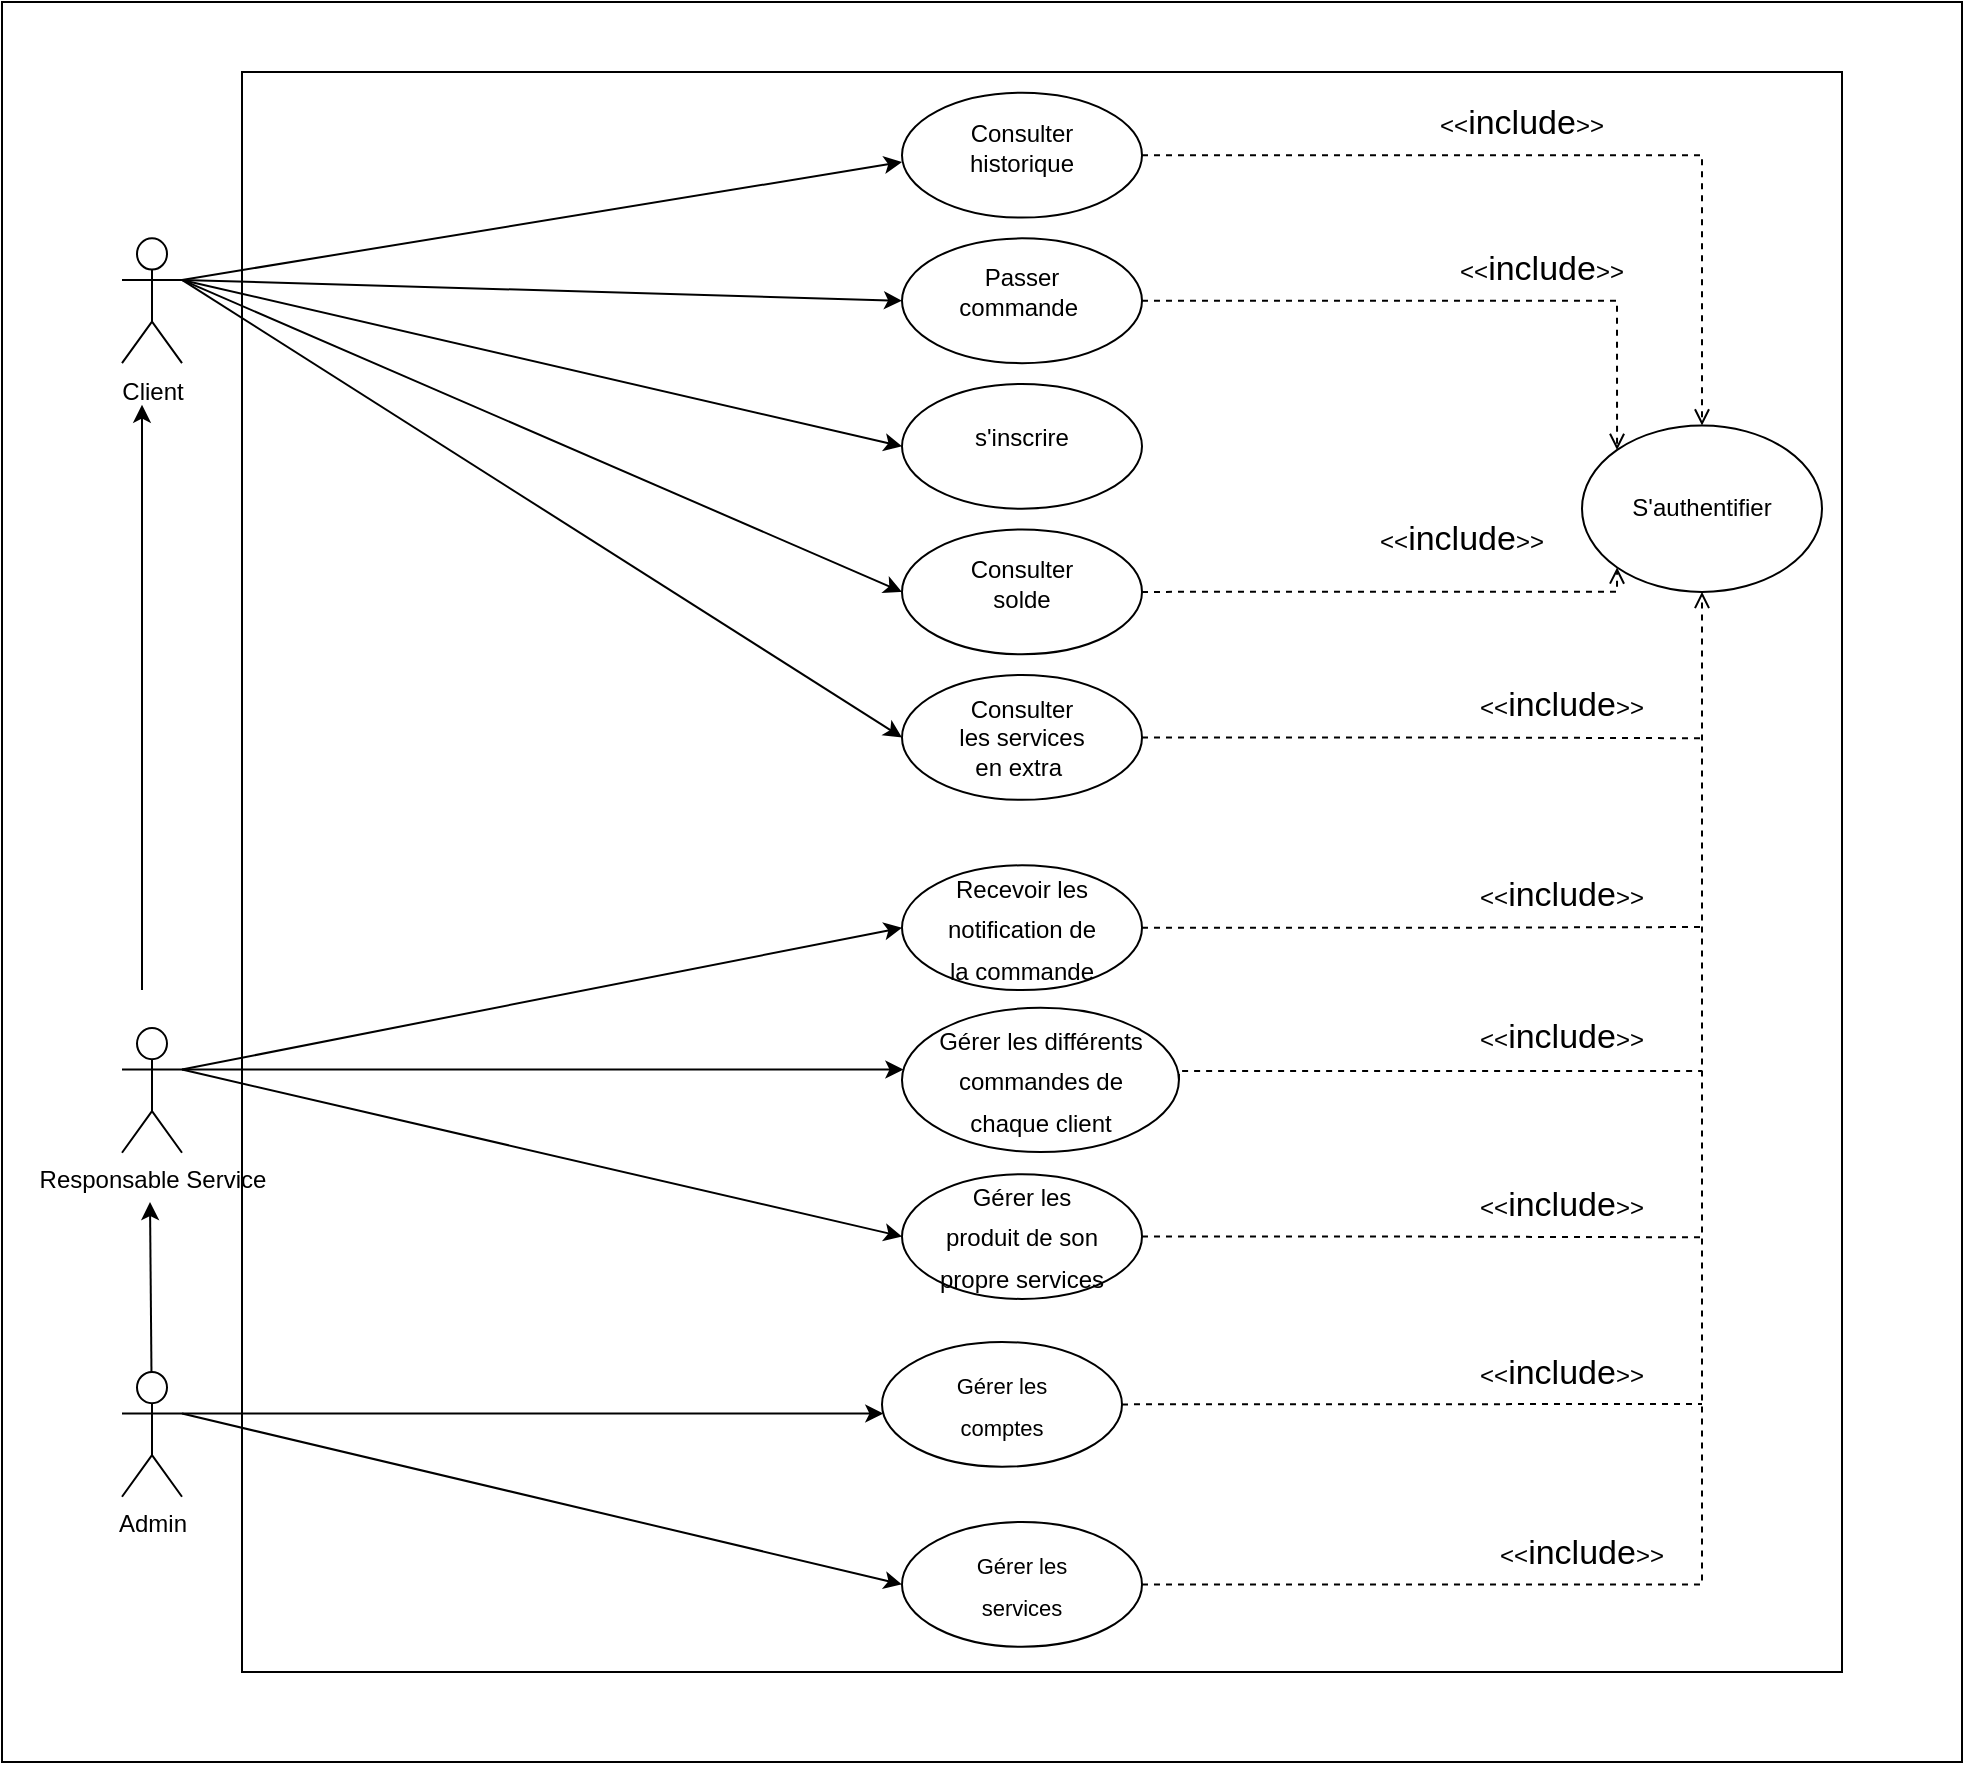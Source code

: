 <mxfile version="21.0.2" type="github">
  <diagram name="Page-1" id="Ohr7rfkL9KGcoza_FenF">
    <mxGraphModel dx="1467" dy="658" grid="1" gridSize="10" guides="1" tooltips="1" connect="1" arrows="1" fold="1" page="1" pageScale="1" pageWidth="827" pageHeight="1169" math="0" shadow="0">
      <root>
        <mxCell id="0" />
        <mxCell id="1" parent="0" />
        <mxCell id="cCbMwtoUdOYUd3SqK9MC-8" value="" style="rounded=0;whiteSpace=wrap;html=1;strokeColor=default;fontFamily=Helvetica;fontSize=12;fontColor=default;fillColor=default;movable=1;resizable=1;rotatable=1;deletable=1;editable=1;locked=0;connectable=1;" parent="1" vertex="1">
          <mxGeometry x="130" y="40" width="980" height="880" as="geometry" />
        </mxCell>
        <mxCell id="FbdB9yheL0EueXW62vN_-1" value="" style="whiteSpace=wrap;html=1;aspect=fixed;movable=1;resizable=1;rotatable=1;deletable=1;editable=1;locked=0;connectable=1;" parent="1" vertex="1">
          <mxGeometry x="250" y="75" width="800" height="800" as="geometry" />
        </mxCell>
        <mxCell id="dErkGbWqDBGJT3DOcAGe-9" style="edgeStyle=none;rounded=0;orthogonalLoop=1;jettySize=auto;html=1;exitX=1;exitY=0.333;exitDx=0;exitDy=0;exitPerimeter=0;" parent="1" source="FbdB9yheL0EueXW62vN_-2" edge="1">
          <mxGeometry relative="1" as="geometry">
            <mxPoint x="580" y="120" as="targetPoint" />
          </mxGeometry>
        </mxCell>
        <mxCell id="dErkGbWqDBGJT3DOcAGe-10" style="edgeStyle=none;rounded=0;orthogonalLoop=1;jettySize=auto;html=1;exitX=1;exitY=0.333;exitDx=0;exitDy=0;exitPerimeter=0;entryX=0;entryY=0.5;entryDx=0;entryDy=0;" parent="1" source="FbdB9yheL0EueXW62vN_-2" target="GGOZEgVhEpOkgXt1D6zr-55" edge="1">
          <mxGeometry relative="1" as="geometry" />
        </mxCell>
        <mxCell id="dErkGbWqDBGJT3DOcAGe-11" style="edgeStyle=none;rounded=0;orthogonalLoop=1;jettySize=auto;html=1;exitX=1;exitY=0.333;exitDx=0;exitDy=0;exitPerimeter=0;entryX=0;entryY=0.5;entryDx=0;entryDy=0;" parent="1" source="FbdB9yheL0EueXW62vN_-2" target="GGOZEgVhEpOkgXt1D6zr-60" edge="1">
          <mxGeometry relative="1" as="geometry" />
        </mxCell>
        <mxCell id="dErkGbWqDBGJT3DOcAGe-12" style="edgeStyle=none;rounded=0;orthogonalLoop=1;jettySize=auto;html=1;exitX=1;exitY=0.333;exitDx=0;exitDy=0;exitPerimeter=0;entryX=0;entryY=0.5;entryDx=0;entryDy=0;" parent="1" source="FbdB9yheL0EueXW62vN_-2" target="GGOZEgVhEpOkgXt1D6zr-65" edge="1">
          <mxGeometry relative="1" as="geometry" />
        </mxCell>
        <mxCell id="dErkGbWqDBGJT3DOcAGe-13" style="edgeStyle=none;rounded=0;orthogonalLoop=1;jettySize=auto;html=1;exitX=1;exitY=0.333;exitDx=0;exitDy=0;exitPerimeter=0;entryX=0;entryY=0.5;entryDx=0;entryDy=0;" parent="1" source="FbdB9yheL0EueXW62vN_-2" target="GGOZEgVhEpOkgXt1D6zr-70" edge="1">
          <mxGeometry relative="1" as="geometry" />
        </mxCell>
        <mxCell id="FbdB9yheL0EueXW62vN_-2" value="Client" style="shape=umlActor;verticalLabelPosition=bottom;verticalAlign=top;html=1;outlineConnect=0;labelBorderColor=none;" parent="1" vertex="1">
          <mxGeometry x="190" y="158.18" width="30" height="62.385" as="geometry" />
        </mxCell>
        <mxCell id="dErkGbWqDBGJT3DOcAGe-7" style="edgeStyle=none;rounded=0;orthogonalLoop=1;jettySize=auto;html=1;exitX=1;exitY=0.333;exitDx=0;exitDy=0;exitPerimeter=0;entryX=0;entryY=0.5;entryDx=0;entryDy=0;" parent="1" source="FbdB9yheL0EueXW62vN_-3" target="GGOZEgVhEpOkgXt1D6zr-91" edge="1">
          <mxGeometry relative="1" as="geometry" />
        </mxCell>
        <mxCell id="dErkGbWqDBGJT3DOcAGe-8" style="edgeStyle=none;rounded=0;orthogonalLoop=1;jettySize=auto;html=1;exitX=1;exitY=0.333;exitDx=0;exitDy=0;exitPerimeter=0;entryX=0;entryY=0.5;entryDx=0;entryDy=0;" parent="1" source="FbdB9yheL0EueXW62vN_-3" target="GGOZEgVhEpOkgXt1D6zr-93" edge="1">
          <mxGeometry relative="1" as="geometry" />
        </mxCell>
        <mxCell id="FbdB9yheL0EueXW62vN_-3" value="Responsable Service" style="shape=umlActor;verticalLabelPosition=bottom;verticalAlign=top;html=1;outlineConnect=0;" parent="1" vertex="1">
          <mxGeometry x="190" y="553.002" width="30" height="62.385" as="geometry" />
        </mxCell>
        <mxCell id="GGOZEgVhEpOkgXt1D6zr-15" value="" style="group;movable=1;resizable=1;rotatable=1;deletable=1;editable=1;locked=0;connectable=1;" parent="1" vertex="1" connectable="0">
          <mxGeometry x="920" y="251.758" width="120" height="83.18" as="geometry" />
        </mxCell>
        <mxCell id="FbdB9yheL0EueXW62vN_-14" value="" style="ellipse;whiteSpace=wrap;html=1;" parent="GGOZEgVhEpOkgXt1D6zr-15" vertex="1">
          <mxGeometry width="120" height="83.18" as="geometry" />
        </mxCell>
        <mxCell id="FbdB9yheL0EueXW62vN_-27" value="S&#39;authentifier" style="text;html=1;strokeColor=none;fillColor=none;align=center;verticalAlign=middle;whiteSpace=wrap;rounded=0;" parent="GGOZEgVhEpOkgXt1D6zr-15" vertex="1">
          <mxGeometry x="30" y="25.994" width="60" height="31.193" as="geometry" />
        </mxCell>
        <mxCell id="GGOZEgVhEpOkgXt1D6zr-27" value="" style="group" parent="1" vertex="1" connectable="0">
          <mxGeometry x="580" y="85.398" width="120" height="62.385" as="geometry" />
        </mxCell>
        <mxCell id="GGOZEgVhEpOkgXt1D6zr-24" value="" style="group" parent="GGOZEgVhEpOkgXt1D6zr-27" vertex="1" connectable="0">
          <mxGeometry width="120" height="62.385" as="geometry" />
        </mxCell>
        <mxCell id="GGOZEgVhEpOkgXt1D6zr-25" value="" style="ellipse;whiteSpace=wrap;html=1;" parent="GGOZEgVhEpOkgXt1D6zr-24" vertex="1">
          <mxGeometry width="120" height="62.385" as="geometry" />
        </mxCell>
        <mxCell id="GGOZEgVhEpOkgXt1D6zr-26" value="Consulter historique" style="text;html=1;strokeColor=none;fillColor=none;align=center;verticalAlign=middle;whiteSpace=wrap;rounded=0;" parent="GGOZEgVhEpOkgXt1D6zr-24" vertex="1">
          <mxGeometry x="30" y="15.596" width="60" height="23.394" as="geometry" />
        </mxCell>
        <mxCell id="GGOZEgVhEpOkgXt1D6zr-52" value="" style="group" parent="1" vertex="1" connectable="0">
          <mxGeometry x="580" y="158.18" width="120" height="62.385" as="geometry" />
        </mxCell>
        <mxCell id="GGOZEgVhEpOkgXt1D6zr-53" style="edgeStyle=orthogonalEdgeStyle;rounded=0;orthogonalLoop=1;jettySize=auto;html=1;exitX=1;exitY=0.333;exitDx=0;exitDy=0;exitPerimeter=0;entryX=0;entryY=0.5;entryDx=0;entryDy=0;" parent="GGOZEgVhEpOkgXt1D6zr-52" edge="1">
          <mxGeometry relative="1" as="geometry">
            <mxPoint y="41.59" as="targetPoint" />
          </mxGeometry>
        </mxCell>
        <mxCell id="GGOZEgVhEpOkgXt1D6zr-54" value="" style="group" parent="GGOZEgVhEpOkgXt1D6zr-52" vertex="1" connectable="0">
          <mxGeometry width="120" height="62.385" as="geometry" />
        </mxCell>
        <mxCell id="GGOZEgVhEpOkgXt1D6zr-55" value="" style="ellipse;whiteSpace=wrap;html=1;" parent="GGOZEgVhEpOkgXt1D6zr-54" vertex="1">
          <mxGeometry width="120" height="62.385" as="geometry" />
        </mxCell>
        <mxCell id="GGOZEgVhEpOkgXt1D6zr-56" value="Passer commande&amp;nbsp;" style="text;html=1;strokeColor=none;fillColor=none;align=center;verticalAlign=middle;whiteSpace=wrap;rounded=0;" parent="GGOZEgVhEpOkgXt1D6zr-54" vertex="1">
          <mxGeometry x="30" y="15.596" width="60" height="23.394" as="geometry" />
        </mxCell>
        <mxCell id="GGOZEgVhEpOkgXt1D6zr-57" value="" style="group" parent="1" vertex="1" connectable="0">
          <mxGeometry x="580" y="230.963" width="120" height="62.385" as="geometry" />
        </mxCell>
        <mxCell id="GGOZEgVhEpOkgXt1D6zr-58" style="edgeStyle=orthogonalEdgeStyle;rounded=0;orthogonalLoop=1;jettySize=auto;html=1;exitX=1;exitY=0.333;exitDx=0;exitDy=0;exitPerimeter=0;entryX=0;entryY=0.5;entryDx=0;entryDy=0;" parent="GGOZEgVhEpOkgXt1D6zr-57" edge="1">
          <mxGeometry relative="1" as="geometry">
            <mxPoint y="41.59" as="targetPoint" />
          </mxGeometry>
        </mxCell>
        <mxCell id="GGOZEgVhEpOkgXt1D6zr-59" value="" style="group" parent="GGOZEgVhEpOkgXt1D6zr-57" vertex="1" connectable="0">
          <mxGeometry width="120" height="62.385" as="geometry" />
        </mxCell>
        <mxCell id="GGOZEgVhEpOkgXt1D6zr-60" value="" style="ellipse;whiteSpace=wrap;html=1;" parent="GGOZEgVhEpOkgXt1D6zr-59" vertex="1">
          <mxGeometry width="120" height="62.385" as="geometry" />
        </mxCell>
        <mxCell id="GGOZEgVhEpOkgXt1D6zr-61" value="s&#39;inscrire" style="text;html=1;strokeColor=none;fillColor=none;align=center;verticalAlign=middle;whiteSpace=wrap;rounded=0;" parent="GGOZEgVhEpOkgXt1D6zr-59" vertex="1">
          <mxGeometry x="30" y="15.596" width="60" height="23.394" as="geometry" />
        </mxCell>
        <mxCell id="GGOZEgVhEpOkgXt1D6zr-62" value="" style="group" parent="1" vertex="1" connectable="0">
          <mxGeometry x="580" y="303.746" width="120" height="62.385" as="geometry" />
        </mxCell>
        <mxCell id="GGOZEgVhEpOkgXt1D6zr-63" style="edgeStyle=orthogonalEdgeStyle;rounded=0;orthogonalLoop=1;jettySize=auto;html=1;exitX=1;exitY=0.333;exitDx=0;exitDy=0;exitPerimeter=0;entryX=0;entryY=0.5;entryDx=0;entryDy=0;" parent="GGOZEgVhEpOkgXt1D6zr-62" edge="1">
          <mxGeometry relative="1" as="geometry">
            <mxPoint y="41.59" as="targetPoint" />
          </mxGeometry>
        </mxCell>
        <mxCell id="GGOZEgVhEpOkgXt1D6zr-64" value="" style="group" parent="GGOZEgVhEpOkgXt1D6zr-62" vertex="1" connectable="0">
          <mxGeometry width="120" height="62.385" as="geometry" />
        </mxCell>
        <mxCell id="GGOZEgVhEpOkgXt1D6zr-65" value="" style="ellipse;whiteSpace=wrap;html=1;" parent="GGOZEgVhEpOkgXt1D6zr-64" vertex="1">
          <mxGeometry width="120" height="62.385" as="geometry" />
        </mxCell>
        <mxCell id="GGOZEgVhEpOkgXt1D6zr-66" value="Consulter solde" style="text;html=1;strokeColor=none;fillColor=none;align=center;verticalAlign=middle;whiteSpace=wrap;rounded=0;" parent="GGOZEgVhEpOkgXt1D6zr-64" vertex="1">
          <mxGeometry x="30" y="15.596" width="60" height="23.394" as="geometry" />
        </mxCell>
        <mxCell id="GGOZEgVhEpOkgXt1D6zr-67" value="" style="group" parent="1" vertex="1" connectable="0">
          <mxGeometry x="580" y="376.529" width="120" height="62.385" as="geometry" />
        </mxCell>
        <mxCell id="GGOZEgVhEpOkgXt1D6zr-68" style="edgeStyle=orthogonalEdgeStyle;rounded=0;orthogonalLoop=1;jettySize=auto;html=1;exitX=1;exitY=0.333;exitDx=0;exitDy=0;exitPerimeter=0;entryX=0;entryY=0.5;entryDx=0;entryDy=0;" parent="GGOZEgVhEpOkgXt1D6zr-67" edge="1">
          <mxGeometry relative="1" as="geometry">
            <mxPoint y="41.59" as="targetPoint" />
          </mxGeometry>
        </mxCell>
        <mxCell id="GGOZEgVhEpOkgXt1D6zr-69" value="" style="group" parent="GGOZEgVhEpOkgXt1D6zr-67" vertex="1" connectable="0">
          <mxGeometry width="120" height="62.385" as="geometry" />
        </mxCell>
        <mxCell id="GGOZEgVhEpOkgXt1D6zr-125" style="edgeStyle=orthogonalEdgeStyle;rounded=0;orthogonalLoop=1;jettySize=auto;html=1;exitX=1;exitY=0.5;exitDx=0;exitDy=0;dashed=1;fontSize=12;endArrow=none;endFill=0;" parent="GGOZEgVhEpOkgXt1D6zr-69" source="GGOZEgVhEpOkgXt1D6zr-70" edge="1">
          <mxGeometry relative="1" as="geometry">
            <mxPoint x="400" y="31.593" as="targetPoint" />
          </mxGeometry>
        </mxCell>
        <mxCell id="GGOZEgVhEpOkgXt1D6zr-70" value="" style="ellipse;whiteSpace=wrap;html=1;" parent="GGOZEgVhEpOkgXt1D6zr-69" vertex="1">
          <mxGeometry width="120" height="62.385" as="geometry" />
        </mxCell>
        <mxCell id="GGOZEgVhEpOkgXt1D6zr-71" value="Consulter les services en extra&amp;nbsp;" style="text;html=1;strokeColor=none;fillColor=none;align=center;verticalAlign=middle;whiteSpace=wrap;rounded=0;" parent="GGOZEgVhEpOkgXt1D6zr-69" vertex="1">
          <mxGeometry x="25" y="19.496" width="70" height="23.394" as="geometry" />
        </mxCell>
        <mxCell id="GGOZEgVhEpOkgXt1D6zr-124" style="edgeStyle=orthogonalEdgeStyle;rounded=0;orthogonalLoop=1;jettySize=auto;html=1;exitX=1;exitY=0.5;exitDx=0;exitDy=0;dashed=1;fontSize=12;endArrow=none;endFill=0;" parent="1" source="GGOZEgVhEpOkgXt1D6zr-91" edge="1">
          <mxGeometry relative="1" as="geometry">
            <mxPoint x="980" y="502.499" as="targetPoint" />
          </mxGeometry>
        </mxCell>
        <mxCell id="GGOZEgVhEpOkgXt1D6zr-123" style="edgeStyle=orthogonalEdgeStyle;rounded=0;orthogonalLoop=1;jettySize=auto;html=1;exitX=1;exitY=0.5;exitDx=0;exitDy=0;dashed=1;fontSize=12;endArrow=none;endFill=0;" parent="1" source="GGOZEgVhEpOkgXt1D6zr-92" edge="1">
          <mxGeometry relative="1" as="geometry">
            <mxPoint x="980" y="574.482" as="targetPoint" />
            <Array as="points">
              <mxPoint x="719" y="574" />
            </Array>
          </mxGeometry>
        </mxCell>
        <mxCell id="GGOZEgVhEpOkgXt1D6zr-122" style="edgeStyle=orthogonalEdgeStyle;rounded=0;orthogonalLoop=1;jettySize=auto;html=1;exitX=1;exitY=0.5;exitDx=0;exitDy=0;dashed=1;fontSize=12;endArrow=none;endFill=0;" parent="1" source="GGOZEgVhEpOkgXt1D6zr-93" edge="1">
          <mxGeometry relative="1" as="geometry">
            <mxPoint x="980" y="657.663" as="targetPoint" />
          </mxGeometry>
        </mxCell>
        <mxCell id="GGOZEgVhEpOkgXt1D6zr-114" style="edgeStyle=orthogonalEdgeStyle;rounded=0;orthogonalLoop=1;jettySize=auto;html=1;exitX=1;exitY=0.5;exitDx=0;exitDy=0;entryX=0.5;entryY=1;entryDx=0;entryDy=0;fontSize=12;dashed=1;endArrow=open;endFill=0;" parent="1" source="dErkGbWqDBGJT3DOcAGe-1" target="FbdB9yheL0EueXW62vN_-14" edge="1">
          <mxGeometry relative="1" as="geometry" />
        </mxCell>
        <mxCell id="GGOZEgVhEpOkgXt1D6zr-126" style="edgeStyle=orthogonalEdgeStyle;rounded=0;orthogonalLoop=1;jettySize=auto;html=1;exitX=1;exitY=0.5;exitDx=0;exitDy=0;entryX=0;entryY=1;entryDx=0;entryDy=0;dashed=1;fontSize=12;endArrow=open;endFill=0;" parent="1" source="GGOZEgVhEpOkgXt1D6zr-65" target="FbdB9yheL0EueXW62vN_-14" edge="1">
          <mxGeometry relative="1" as="geometry">
            <Array as="points">
              <mxPoint x="938" y="334.939" />
            </Array>
          </mxGeometry>
        </mxCell>
        <mxCell id="GGOZEgVhEpOkgXt1D6zr-128" style="edgeStyle=orthogonalEdgeStyle;rounded=0;orthogonalLoop=1;jettySize=auto;html=1;exitX=1;exitY=0.5;exitDx=0;exitDy=0;entryX=0;entryY=0;entryDx=0;entryDy=0;dashed=1;fontSize=12;endArrow=open;endFill=0;" parent="1" source="GGOZEgVhEpOkgXt1D6zr-55" target="FbdB9yheL0EueXW62vN_-14" edge="1">
          <mxGeometry relative="1" as="geometry" />
        </mxCell>
        <mxCell id="GGOZEgVhEpOkgXt1D6zr-129" style="edgeStyle=orthogonalEdgeStyle;rounded=0;orthogonalLoop=1;jettySize=auto;html=1;exitX=1;exitY=0.5;exitDx=0;exitDy=0;entryX=0.5;entryY=0;entryDx=0;entryDy=0;dashed=1;fontSize=12;endArrow=open;endFill=0;" parent="1" source="GGOZEgVhEpOkgXt1D6zr-25" target="FbdB9yheL0EueXW62vN_-14" edge="1">
          <mxGeometry relative="1" as="geometry" />
        </mxCell>
        <mxCell id="GGOZEgVhEpOkgXt1D6zr-130" value="&amp;lt;&amp;lt;&lt;font style=&quot;font-size: 17px;&quot;&gt;include&lt;/font&gt;&amp;gt;&amp;gt;" style="text;html=1;strokeColor=none;fillColor=none;align=center;verticalAlign=middle;whiteSpace=wrap;rounded=0;fontSize=12;" parent="1" vertex="1">
          <mxGeometry x="860" y="85.398" width="60" height="31.193" as="geometry" />
        </mxCell>
        <mxCell id="GGOZEgVhEpOkgXt1D6zr-133" value="&amp;lt;&amp;lt;&lt;font style=&quot;font-size: 17px;&quot;&gt;include&lt;/font&gt;&amp;gt;&amp;gt;" style="text;html=1;strokeColor=none;fillColor=none;align=center;verticalAlign=middle;whiteSpace=wrap;rounded=0;fontSize=12;" parent="1" vertex="1">
          <mxGeometry x="870" y="158.18" width="60" height="31.193" as="geometry" />
        </mxCell>
        <mxCell id="GGOZEgVhEpOkgXt1D6zr-136" value="&amp;lt;&amp;lt;&lt;font style=&quot;font-size: 17px;&quot;&gt;include&lt;/font&gt;&amp;gt;&amp;gt;" style="text;html=1;strokeColor=none;fillColor=none;align=center;verticalAlign=middle;whiteSpace=wrap;rounded=0;fontSize=12;" parent="1" vertex="1">
          <mxGeometry x="830" y="293.349" width="60" height="31.193" as="geometry" />
        </mxCell>
        <mxCell id="GGOZEgVhEpOkgXt1D6zr-137" value="&amp;lt;&amp;lt;&lt;font style=&quot;font-size: 17px;&quot;&gt;include&lt;/font&gt;&amp;gt;&amp;gt;" style="text;html=1;strokeColor=none;fillColor=none;align=center;verticalAlign=middle;whiteSpace=wrap;rounded=0;fontSize=12;" parent="1" vertex="1">
          <mxGeometry x="880" y="376.529" width="60" height="31.193" as="geometry" />
        </mxCell>
        <mxCell id="GGOZEgVhEpOkgXt1D6zr-138" value="&amp;lt;&amp;lt;&lt;font style=&quot;font-size: 17px;&quot;&gt;include&lt;/font&gt;&amp;gt;&amp;gt;" style="text;html=1;strokeColor=none;fillColor=none;align=center;verticalAlign=middle;whiteSpace=wrap;rounded=0;fontSize=12;" parent="1" vertex="1">
          <mxGeometry x="880" y="471.667" width="60" height="31.193" as="geometry" />
        </mxCell>
        <mxCell id="GGOZEgVhEpOkgXt1D6zr-140" value="&amp;lt;&amp;lt;&lt;font style=&quot;font-size: 17px;&quot;&gt;include&lt;/font&gt;&amp;gt;&amp;gt;" style="text;html=1;strokeColor=none;fillColor=none;align=center;verticalAlign=middle;whiteSpace=wrap;rounded=0;fontSize=12;" parent="1" vertex="1">
          <mxGeometry x="880" y="542.89" width="60" height="31.193" as="geometry" />
        </mxCell>
        <mxCell id="GGOZEgVhEpOkgXt1D6zr-141" value="&amp;lt;&amp;lt;&lt;font style=&quot;font-size: 17px;&quot;&gt;include&lt;/font&gt;&amp;gt;&amp;gt;" style="text;html=1;strokeColor=none;fillColor=none;align=center;verticalAlign=middle;whiteSpace=wrap;rounded=0;fontSize=12;" parent="1" vertex="1">
          <mxGeometry x="880" y="626.07" width="60" height="31.193" as="geometry" />
        </mxCell>
        <mxCell id="GGOZEgVhEpOkgXt1D6zr-147" value="&amp;lt;&amp;lt;&lt;font style=&quot;font-size: 17px;&quot;&gt;include&lt;/font&gt;&amp;gt;&amp;gt;" style="text;html=1;strokeColor=none;fillColor=none;align=center;verticalAlign=middle;whiteSpace=wrap;rounded=0;fontSize=12;" parent="1" vertex="1">
          <mxGeometry x="880" y="709.996" width="60" height="31.193" as="geometry" />
        </mxCell>
        <mxCell id="GGOZEgVhEpOkgXt1D6zr-149" value="" style="group" parent="1" vertex="1" connectable="0">
          <mxGeometry x="580" y="471.667" width="120" height="62.385" as="geometry" />
        </mxCell>
        <mxCell id="GGOZEgVhEpOkgXt1D6zr-91" value="" style="ellipse;whiteSpace=wrap;html=1;" parent="GGOZEgVhEpOkgXt1D6zr-149" vertex="1">
          <mxGeometry width="120" height="62.385" as="geometry" />
        </mxCell>
        <mxCell id="GGOZEgVhEpOkgXt1D6zr-148" value="&lt;font style=&quot;font-size: 12px;&quot;&gt;Recevoir les notification de la commande&lt;/font&gt;" style="text;html=1;strokeColor=none;fillColor=none;align=center;verticalAlign=middle;whiteSpace=wrap;rounded=0;fontSize=17;" parent="GGOZEgVhEpOkgXt1D6zr-149" vertex="1">
          <mxGeometry x="20" y="15.596" width="80" height="31.193" as="geometry" />
        </mxCell>
        <mxCell id="GGOZEgVhEpOkgXt1D6zr-151" value="" style="group" parent="1" vertex="1" connectable="0">
          <mxGeometry x="580" y="542.89" width="150" height="72.11" as="geometry" />
        </mxCell>
        <mxCell id="GGOZEgVhEpOkgXt1D6zr-92" value="" style="ellipse;whiteSpace=wrap;html=1;" parent="GGOZEgVhEpOkgXt1D6zr-151" vertex="1">
          <mxGeometry width="138.462" height="72.11" as="geometry" />
        </mxCell>
        <mxCell id="GGOZEgVhEpOkgXt1D6zr-150" value="&lt;font style=&quot;font-size: 12px;&quot;&gt;Gérer les différents commandes de chaque client&lt;/font&gt;" style="text;html=1;strokeColor=none;fillColor=none;align=center;verticalAlign=middle;whiteSpace=wrap;rounded=0;fontSize=17;" parent="GGOZEgVhEpOkgXt1D6zr-151" vertex="1">
          <mxGeometry x="11.538" y="18.027" width="115.385" height="36.055" as="geometry" />
        </mxCell>
        <mxCell id="GGOZEgVhEpOkgXt1D6zr-101" style="edgeStyle=orthogonalEdgeStyle;rounded=0;orthogonalLoop=1;jettySize=auto;html=1;exitX=1;exitY=0.333;exitDx=0;exitDy=0;exitPerimeter=0;fontSize=12;" parent="1" source="FbdB9yheL0EueXW62vN_-3" target="GGOZEgVhEpOkgXt1D6zr-92" edge="1">
          <mxGeometry relative="1" as="geometry">
            <Array as="points">
              <mxPoint x="220" y="574.083" />
            </Array>
          </mxGeometry>
        </mxCell>
        <mxCell id="GGOZEgVhEpOkgXt1D6zr-153" value="" style="group" parent="1" vertex="1" connectable="0">
          <mxGeometry x="580" y="626.07" width="120" height="62.385" as="geometry" />
        </mxCell>
        <mxCell id="GGOZEgVhEpOkgXt1D6zr-93" value="" style="ellipse;whiteSpace=wrap;html=1;" parent="GGOZEgVhEpOkgXt1D6zr-153" vertex="1">
          <mxGeometry width="120" height="62.385" as="geometry" />
        </mxCell>
        <mxCell id="GGOZEgVhEpOkgXt1D6zr-152" value="&lt;font style=&quot;font-size: 12px;&quot;&gt;Gérer les produit de son propre services&lt;/font&gt;" style="text;html=1;strokeColor=none;fillColor=none;align=center;verticalAlign=middle;whiteSpace=wrap;rounded=0;fontSize=17;" parent="GGOZEgVhEpOkgXt1D6zr-153" vertex="1">
          <mxGeometry x="15" y="15.6" width="90" height="31.19" as="geometry" />
        </mxCell>
        <mxCell id="GGOZEgVhEpOkgXt1D6zr-171" value="" style="endArrow=classic;html=1;rounded=0;fontSize=10;endFill=1;startArrow=none;" parent="1" source="GGOZEgVhEpOkgXt1D6zr-103" edge="1">
          <mxGeometry width="50" height="50" relative="1" as="geometry">
            <mxPoint x="204" y="823.624" as="sourcePoint" />
            <mxPoint x="204" y="640" as="targetPoint" />
          </mxGeometry>
        </mxCell>
        <mxCell id="GGOZEgVhEpOkgXt1D6zr-172" value="" style="endArrow=classic;html=1;rounded=0;fontSize=10;" parent="1" edge="1">
          <mxGeometry width="50" height="50" relative="1" as="geometry">
            <mxPoint x="200" y="534.052" as="sourcePoint" />
            <mxPoint x="200" y="241.361" as="targetPoint" />
          </mxGeometry>
        </mxCell>
        <mxCell id="GGOZEgVhEpOkgXt1D6zr-107" style="edgeStyle=orthogonalEdgeStyle;rounded=0;orthogonalLoop=1;jettySize=auto;html=1;exitX=1;exitY=0.333;exitDx=0;exitDy=0;exitPerimeter=0;fontSize=12;" parent="1" source="GGOZEgVhEpOkgXt1D6zr-103" target="GGOZEgVhEpOkgXt1D6zr-99" edge="1">
          <mxGeometry relative="1" as="geometry">
            <Array as="points">
              <mxPoint x="470" y="746" />
              <mxPoint x="470" y="746" />
            </Array>
          </mxGeometry>
        </mxCell>
        <mxCell id="X7iM2jpEjkNd8Ozmzcw_-217" value="" style="group" parent="1" vertex="1" connectable="0">
          <mxGeometry x="570" y="709.996" width="120" height="62.385" as="geometry" />
        </mxCell>
        <mxCell id="GGOZEgVhEpOkgXt1D6zr-99" value="" style="ellipse;whiteSpace=wrap;html=1;" parent="X7iM2jpEjkNd8Ozmzcw_-217" vertex="1">
          <mxGeometry width="120" height="62.385" as="geometry" />
        </mxCell>
        <mxCell id="dErkGbWqDBGJT3DOcAGe-4" style="edgeStyle=none;rounded=0;orthogonalLoop=1;jettySize=auto;html=1;exitX=1;exitY=0.5;exitDx=0;exitDy=0;dashed=1;endArrow=none;endFill=0;" parent="X7iM2jpEjkNd8Ozmzcw_-217" source="GGOZEgVhEpOkgXt1D6zr-159" edge="1">
          <mxGeometry relative="1" as="geometry">
            <mxPoint x="410" y="31.004" as="targetPoint" />
          </mxGeometry>
        </mxCell>
        <mxCell id="GGOZEgVhEpOkgXt1D6zr-159" value="" style="group;movable=1;resizable=1;rotatable=1;deletable=1;editable=1;locked=0;connectable=1;" parent="X7iM2jpEjkNd8Ozmzcw_-217" vertex="1" connectable="0">
          <mxGeometry width="120" height="62.385" as="geometry" />
        </mxCell>
        <mxCell id="GGOZEgVhEpOkgXt1D6zr-158" value="&lt;font style=&quot;font-size: 11px;&quot;&gt;Gérer les comptes&lt;/font&gt;" style="text;html=1;strokeColor=none;fillColor=none;align=center;verticalAlign=middle;whiteSpace=wrap;rounded=0;fontSize=17;" parent="GGOZEgVhEpOkgXt1D6zr-159" vertex="1">
          <mxGeometry x="30" y="15.596" width="60" height="31.193" as="geometry" />
        </mxCell>
        <mxCell id="dErkGbWqDBGJT3DOcAGe-3" style="rounded=0;orthogonalLoop=1;jettySize=auto;html=1;exitX=1;exitY=0.333;exitDx=0;exitDy=0;exitPerimeter=0;entryX=0;entryY=0.5;entryDx=0;entryDy=0;" parent="1" source="GGOZEgVhEpOkgXt1D6zr-103" target="dErkGbWqDBGJT3DOcAGe-1" edge="1">
          <mxGeometry relative="1" as="geometry" />
        </mxCell>
        <mxCell id="GGOZEgVhEpOkgXt1D6zr-103" value="Admin" style="shape=umlActor;verticalLabelPosition=bottom;verticalAlign=top;html=1;outlineConnect=0;fontSize=12;movable=1;resizable=1;rotatable=1;deletable=1;editable=1;locked=0;connectable=1;" parent="1" vertex="1">
          <mxGeometry x="190" y="724.994" width="30" height="62.385" as="geometry" />
        </mxCell>
        <mxCell id="dErkGbWqDBGJT3DOcAGe-1" value="" style="ellipse;whiteSpace=wrap;html=1;" parent="1" vertex="1">
          <mxGeometry x="580" y="799.996" width="120" height="62.385" as="geometry" />
        </mxCell>
        <mxCell id="dErkGbWqDBGJT3DOcAGe-2" value="&lt;font style=&quot;font-size: 11px;&quot;&gt;Gérer les services&lt;/font&gt;" style="text;html=1;strokeColor=none;fillColor=none;align=center;verticalAlign=middle;whiteSpace=wrap;rounded=0;fontSize=17;" parent="1" vertex="1">
          <mxGeometry x="610" y="815.593" width="60" height="31.193" as="geometry" />
        </mxCell>
        <mxCell id="dErkGbWqDBGJT3DOcAGe-5" value="&amp;lt;&amp;lt;&lt;font style=&quot;font-size: 17px;&quot;&gt;include&lt;/font&gt;&amp;gt;&amp;gt;" style="text;html=1;strokeColor=none;fillColor=none;align=center;verticalAlign=middle;whiteSpace=wrap;rounded=0;fontSize=12;" parent="1" vertex="1">
          <mxGeometry x="890" y="799.996" width="60" height="31.193" as="geometry" />
        </mxCell>
      </root>
    </mxGraphModel>
  </diagram>
</mxfile>
